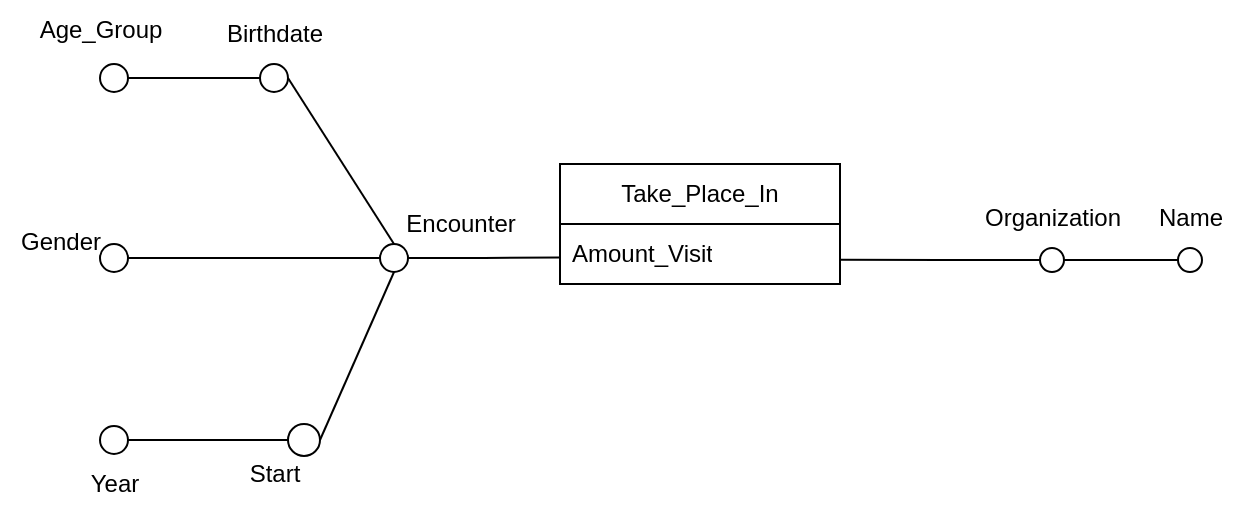 <mxfile version="27.0.6">
  <diagram name="Pagina-1" id="66Xbr0lVSxw9wAfTvLGA">
    <mxGraphModel dx="728" dy="495" grid="1" gridSize="10" guides="1" tooltips="1" connect="1" arrows="1" fold="1" page="1" pageScale="1" pageWidth="827" pageHeight="1169" math="0" shadow="0">
      <root>
        <mxCell id="0" />
        <mxCell id="1" parent="0" />
        <mxCell id="QRWjEB8MFN_gKo-rZq2l-1" value="Encounter" style="text;html=1;align=center;verticalAlign=middle;resizable=0;points=[];autosize=1;strokeColor=none;fillColor=none;" vertex="1" parent="1">
          <mxGeometry x="200" y="495" width="80" height="30" as="geometry" />
        </mxCell>
        <mxCell id="QRWjEB8MFN_gKo-rZq2l-2" style="edgeStyle=orthogonalEdgeStyle;rounded=0;orthogonalLoop=1;jettySize=auto;html=1;exitX=0;exitY=0.5;exitDx=0;exitDy=0;endArrow=none;startFill=0;" edge="1" parent="1" source="QRWjEB8MFN_gKo-rZq2l-4">
          <mxGeometry relative="1" as="geometry">
            <mxPoint x="430.0" y="527.857" as="targetPoint" />
          </mxGeometry>
        </mxCell>
        <mxCell id="QRWjEB8MFN_gKo-rZq2l-3" style="edgeStyle=orthogonalEdgeStyle;rounded=0;orthogonalLoop=1;jettySize=auto;html=1;exitX=1;exitY=0.5;exitDx=0;exitDy=0;entryX=0;entryY=0.5;entryDx=0;entryDy=0;endArrow=none;startFill=0;" edge="1" parent="1" source="QRWjEB8MFN_gKo-rZq2l-4" target="QRWjEB8MFN_gKo-rZq2l-19">
          <mxGeometry relative="1" as="geometry" />
        </mxCell>
        <mxCell id="QRWjEB8MFN_gKo-rZq2l-4" value="" style="ellipse;whiteSpace=wrap;html=1;aspect=fixed;fillColor=#FFFFFF;" vertex="1" parent="1">
          <mxGeometry x="530" y="522" width="12" height="12" as="geometry" />
        </mxCell>
        <mxCell id="QRWjEB8MFN_gKo-rZq2l-5" value="Organization" style="text;html=1;align=center;verticalAlign=middle;resizable=0;points=[];autosize=1;strokeColor=none;fillColor=none;" vertex="1" parent="1">
          <mxGeometry x="491" y="492" width="90" height="30" as="geometry" />
        </mxCell>
        <mxCell id="QRWjEB8MFN_gKo-rZq2l-6" value="Name" style="text;html=1;align=center;verticalAlign=middle;resizable=0;points=[];autosize=1;strokeColor=none;fillColor=none;" vertex="1" parent="1">
          <mxGeometry x="575" y="492" width="60" height="30" as="geometry" />
        </mxCell>
        <mxCell id="QRWjEB8MFN_gKo-rZq2l-8" style="edgeStyle=orthogonalEdgeStyle;rounded=0;orthogonalLoop=1;jettySize=auto;html=1;exitX=1;exitY=0.5;exitDx=0;exitDy=0;endArrow=none;startFill=0;entryX=-0.002;entryY=0.558;entryDx=0;entryDy=0;entryPerimeter=0;" edge="1" parent="1" source="QRWjEB8MFN_gKo-rZq2l-9" target="QRWjEB8MFN_gKo-rZq2l-27">
          <mxGeometry relative="1" as="geometry">
            <mxPoint x="215" y="526.75" as="sourcePoint" />
            <mxPoint x="291" y="526.75" as="targetPoint" />
          </mxGeometry>
        </mxCell>
        <mxCell id="QRWjEB8MFN_gKo-rZq2l-9" value="" style="ellipse;whiteSpace=wrap;html=1;aspect=fixed;fillColor=#FFFFFF;" vertex="1" parent="1">
          <mxGeometry x="200" y="520" width="14" height="14" as="geometry" />
        </mxCell>
        <mxCell id="QRWjEB8MFN_gKo-rZq2l-10" style="rounded=0;orthogonalLoop=1;jettySize=auto;html=1;exitX=1;exitY=0.5;exitDx=0;exitDy=0;entryX=0.5;entryY=0;entryDx=0;entryDy=0;endArrow=none;startFill=0;" edge="1" parent="1" source="QRWjEB8MFN_gKo-rZq2l-11" target="QRWjEB8MFN_gKo-rZq2l-9">
          <mxGeometry relative="1" as="geometry" />
        </mxCell>
        <mxCell id="QRWjEB8MFN_gKo-rZq2l-11" value="" style="ellipse;whiteSpace=wrap;html=1;aspect=fixed;fillColor=#FFFFFF;" vertex="1" parent="1">
          <mxGeometry x="140" y="430" width="14" height="14" as="geometry" />
        </mxCell>
        <mxCell id="QRWjEB8MFN_gKo-rZq2l-12" style="rounded=0;orthogonalLoop=1;jettySize=auto;html=1;exitX=1;exitY=0.5;exitDx=0;exitDy=0;entryX=0;entryY=0.5;entryDx=0;entryDy=0;endArrow=none;startFill=0;" edge="1" parent="1" source="QRWjEB8MFN_gKo-rZq2l-13" target="QRWjEB8MFN_gKo-rZq2l-9">
          <mxGeometry relative="1" as="geometry" />
        </mxCell>
        <mxCell id="QRWjEB8MFN_gKo-rZq2l-13" value="" style="ellipse;whiteSpace=wrap;html=1;aspect=fixed;fillColor=#FFFFFF;" vertex="1" parent="1">
          <mxGeometry x="60" y="520" width="14" height="14" as="geometry" />
        </mxCell>
        <mxCell id="QRWjEB8MFN_gKo-rZq2l-14" value="Gender" style="text;html=1;align=center;verticalAlign=middle;resizable=0;points=[];autosize=1;strokeColor=none;fillColor=none;" vertex="1" parent="1">
          <mxGeometry x="10" y="504" width="60" height="30" as="geometry" />
        </mxCell>
        <mxCell id="QRWjEB8MFN_gKo-rZq2l-15" value="Birthdate" style="text;html=1;align=center;verticalAlign=middle;resizable=0;points=[];autosize=1;strokeColor=none;fillColor=none;" vertex="1" parent="1">
          <mxGeometry x="112" y="400" width="70" height="30" as="geometry" />
        </mxCell>
        <mxCell id="QRWjEB8MFN_gKo-rZq2l-16" style="rounded=0;orthogonalLoop=1;jettySize=auto;html=1;exitX=1;exitY=0.5;exitDx=0;exitDy=0;entryX=0.5;entryY=1;entryDx=0;entryDy=0;endArrow=none;startFill=0;" edge="1" parent="1" source="QRWjEB8MFN_gKo-rZq2l-17" target="QRWjEB8MFN_gKo-rZq2l-9">
          <mxGeometry relative="1" as="geometry" />
        </mxCell>
        <mxCell id="QRWjEB8MFN_gKo-rZq2l-24" style="edgeStyle=orthogonalEdgeStyle;rounded=0;orthogonalLoop=1;jettySize=auto;html=1;entryX=1;entryY=0.5;entryDx=0;entryDy=0;endArrow=none;startFill=0;" edge="1" parent="1" source="QRWjEB8MFN_gKo-rZq2l-17" target="QRWjEB8MFN_gKo-rZq2l-23">
          <mxGeometry relative="1" as="geometry" />
        </mxCell>
        <mxCell id="QRWjEB8MFN_gKo-rZq2l-17" value="" style="ellipse;whiteSpace=wrap;html=1;aspect=fixed;fillColor=#FFFFFF;" vertex="1" parent="1">
          <mxGeometry x="154" y="610" width="16" height="16" as="geometry" />
        </mxCell>
        <mxCell id="QRWjEB8MFN_gKo-rZq2l-18" value="Start" style="text;html=1;align=center;verticalAlign=middle;resizable=0;points=[];autosize=1;strokeColor=none;fillColor=none;" vertex="1" parent="1">
          <mxGeometry x="122" y="620" width="50" height="30" as="geometry" />
        </mxCell>
        <mxCell id="QRWjEB8MFN_gKo-rZq2l-19" value="" style="ellipse;whiteSpace=wrap;html=1;aspect=fixed;fillColor=#FFFFFF;" vertex="1" parent="1">
          <mxGeometry x="599" y="522" width="12" height="12" as="geometry" />
        </mxCell>
        <mxCell id="QRWjEB8MFN_gKo-rZq2l-21" style="edgeStyle=orthogonalEdgeStyle;rounded=0;orthogonalLoop=1;jettySize=auto;html=1;exitX=1;exitY=0.5;exitDx=0;exitDy=0;entryX=0;entryY=0.5;entryDx=0;entryDy=0;endArrow=none;startFill=0;" edge="1" parent="1" source="QRWjEB8MFN_gKo-rZq2l-20" target="QRWjEB8MFN_gKo-rZq2l-11">
          <mxGeometry relative="1" as="geometry" />
        </mxCell>
        <mxCell id="QRWjEB8MFN_gKo-rZq2l-20" value="" style="ellipse;whiteSpace=wrap;html=1;aspect=fixed;fillColor=#FFFFFF;" vertex="1" parent="1">
          <mxGeometry x="60" y="430" width="14" height="14" as="geometry" />
        </mxCell>
        <mxCell id="QRWjEB8MFN_gKo-rZq2l-22" value="Age_Group" style="text;html=1;align=center;verticalAlign=middle;resizable=0;points=[];autosize=1;strokeColor=none;fillColor=none;" vertex="1" parent="1">
          <mxGeometry x="20" y="398" width="80" height="30" as="geometry" />
        </mxCell>
        <mxCell id="QRWjEB8MFN_gKo-rZq2l-23" value="" style="ellipse;whiteSpace=wrap;html=1;aspect=fixed;fillColor=#FFFFFF;" vertex="1" parent="1">
          <mxGeometry x="60" y="611" width="14" height="14" as="geometry" />
        </mxCell>
        <mxCell id="QRWjEB8MFN_gKo-rZq2l-25" value="Year" style="text;html=1;align=center;verticalAlign=middle;resizable=0;points=[];autosize=1;strokeColor=none;fillColor=none;" vertex="1" parent="1">
          <mxGeometry x="42" y="625" width="50" height="30" as="geometry" />
        </mxCell>
        <mxCell id="QRWjEB8MFN_gKo-rZq2l-26" value="Take_Place_In" style="swimlane;fontStyle=0;childLayout=stackLayout;horizontal=1;startSize=30;horizontalStack=0;resizeParent=1;resizeParentMax=0;resizeLast=0;collapsible=1;marginBottom=0;whiteSpace=wrap;html=1;" vertex="1" parent="1">
          <mxGeometry x="290" y="480" width="140" height="60" as="geometry" />
        </mxCell>
        <mxCell id="QRWjEB8MFN_gKo-rZq2l-27" value="Amount_Visit" style="text;strokeColor=none;fillColor=none;align=left;verticalAlign=middle;spacingLeft=4;spacingRight=4;overflow=hidden;points=[[0,0.5],[1,0.5]];portConstraint=eastwest;rotatable=0;whiteSpace=wrap;html=1;" vertex="1" parent="QRWjEB8MFN_gKo-rZq2l-26">
          <mxGeometry y="30" width="140" height="30" as="geometry" />
        </mxCell>
      </root>
    </mxGraphModel>
  </diagram>
</mxfile>
